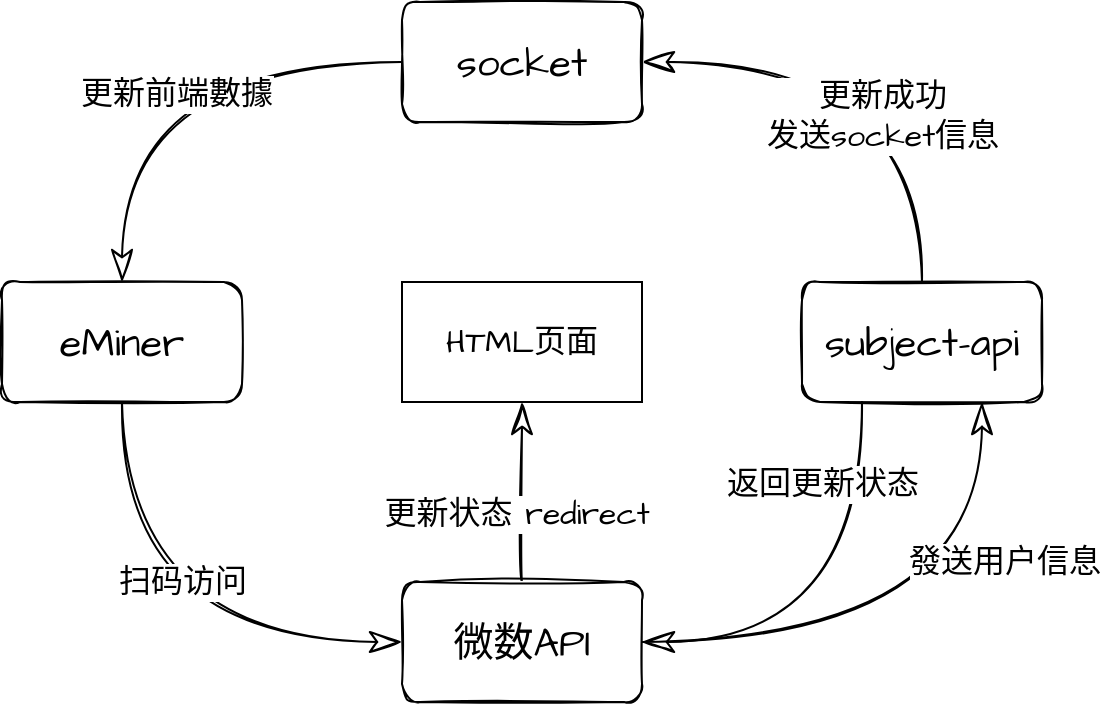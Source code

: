<mxfile version="20.2.3" type="github">
  <diagram id="H5zbHT6_dlPMBUSok4gz" name="第 1 页">
    <mxGraphModel dx="970" dy="497" grid="1" gridSize="10" guides="1" tooltips="1" connect="1" arrows="1" fold="1" page="1" pageScale="1" pageWidth="827" pageHeight="1169" math="0" shadow="0">
      <root>
        <mxCell id="0" />
        <mxCell id="1" parent="0" />
        <mxCell id="vefPi8kiDC_iZ1Ip9O_G-5" style="sketch=1;hachureGap=4;orthogonalLoop=1;jettySize=auto;html=1;exitX=0.5;exitY=1;exitDx=0;exitDy=0;entryX=0;entryY=0.5;entryDx=0;entryDy=0;fontFamily=Architects Daughter;fontSource=https%3A%2F%2Ffonts.googleapis.com%2Fcss%3Ffamily%3DArchitects%2BDaughter;fontSize=16;endArrow=classicThin;startSize=14;endSize=14;sourcePerimeterSpacing=8;targetPerimeterSpacing=8;edgeStyle=orthogonalEdgeStyle;curved=1;startArrow=none;startFill=0;endFill=0;" parent="1" source="vefPi8kiDC_iZ1Ip9O_G-2" target="vefPi8kiDC_iZ1Ip9O_G-4" edge="1">
          <mxGeometry relative="1" as="geometry" />
        </mxCell>
        <mxCell id="69dpRHGbD6YFCud_h_4v-3" value="扫码访问" style="edgeLabel;html=1;align=center;verticalAlign=middle;resizable=0;points=[];fontFamily=Architects Daughter;fontSource=https%3A%2F%2Ffonts.googleapis.com%2Fcss%3Ffamily%3DArchitects%2BDaughter;fontSize=16;" parent="vefPi8kiDC_iZ1Ip9O_G-5" vertex="1" connectable="0">
          <mxGeometry x="0.006" y="-3" relative="1" as="geometry">
            <mxPoint x="19" y="-33" as="offset" />
          </mxGeometry>
        </mxCell>
        <mxCell id="vefPi8kiDC_iZ1Ip9O_G-2" value="eMiner" style="rounded=1;whiteSpace=wrap;html=1;sketch=1;hachureGap=4;fontFamily=Architects Daughter;fontSource=https%3A%2F%2Ffonts.googleapis.com%2Fcss%3Ffamily%3DArchitects%2BDaughter;fontSize=20;" parent="1" vertex="1">
          <mxGeometry x="80" y="280" width="120" height="60" as="geometry" />
        </mxCell>
        <mxCell id="vefPi8kiDC_iZ1Ip9O_G-3" value="subject-api" style="rounded=1;whiteSpace=wrap;html=1;sketch=1;hachureGap=4;fontFamily=Architects Daughter;fontSource=https%3A%2F%2Ffonts.googleapis.com%2Fcss%3Ffamily%3DArchitects%2BDaughter;fontSize=20;" parent="1" vertex="1">
          <mxGeometry x="480" y="280" width="120" height="60" as="geometry" />
        </mxCell>
        <mxCell id="69dpRHGbD6YFCud_h_4v-4" style="edgeStyle=orthogonalEdgeStyle;rounded=1;orthogonalLoop=1;jettySize=auto;html=1;exitX=1;exitY=0.5;exitDx=0;exitDy=0;curved=1;endArrow=classicThin;fontSize=16;fontFamily=Architects Daughter;sketch=1;hachureGap=4;fontSource=https%3A%2F%2Ffonts.googleapis.com%2Fcss%3Ffamily%3DArchitects%2BDaughter;startSize=14;endSize=14;sourcePerimeterSpacing=8;targetPerimeterSpacing=8;startArrow=none;startFill=0;endFill=0;entryX=0.75;entryY=1;entryDx=0;entryDy=0;" parent="1" source="vefPi8kiDC_iZ1Ip9O_G-4" target="vefPi8kiDC_iZ1Ip9O_G-3" edge="1">
          <mxGeometry relative="1" as="geometry">
            <mxPoint x="610" y="300" as="targetPoint" />
          </mxGeometry>
        </mxCell>
        <mxCell id="69dpRHGbD6YFCud_h_4v-5" value="發送用户信息" style="edgeLabel;html=1;align=center;verticalAlign=middle;resizable=0;points=[];fontSize=16;fontFamily=Architects Daughter;fontColor=default;" parent="69dpRHGbD6YFCud_h_4v-4" vertex="1" connectable="0">
          <mxGeometry x="-0.011" y="16" relative="1" as="geometry">
            <mxPoint x="37" y="-24" as="offset" />
          </mxGeometry>
        </mxCell>
        <mxCell id="69dpRHGbD6YFCud_h_4v-14" style="edgeStyle=orthogonalEdgeStyle;shape=connector;curved=1;rounded=1;sketch=1;hachureGap=4;orthogonalLoop=1;jettySize=auto;html=1;exitX=0.5;exitY=0;exitDx=0;exitDy=0;labelBackgroundColor=default;fontFamily=Architects Daughter;fontSource=https%3A%2F%2Ffonts.googleapis.com%2Fcss%3Ffamily%3DArchitects%2BDaughter;fontSize=16;fontColor=default;startArrow=none;startFill=0;endArrow=classicThin;endFill=0;startSize=14;endSize=14;sourcePerimeterSpacing=8;targetPerimeterSpacing=8;strokeColor=default;entryX=0.5;entryY=1;entryDx=0;entryDy=0;" parent="1" source="vefPi8kiDC_iZ1Ip9O_G-4" target="69dpRHGbD6YFCud_h_4v-15" edge="1">
          <mxGeometry relative="1" as="geometry">
            <mxPoint x="360" y="370" as="targetPoint" />
          </mxGeometry>
        </mxCell>
        <mxCell id="69dpRHGbD6YFCud_h_4v-17" value="更新状态 redirect" style="edgeLabel;html=1;align=center;verticalAlign=middle;resizable=0;points=[];fontSize=16;fontFamily=Architects Daughter;fontColor=default;" parent="69dpRHGbD6YFCud_h_4v-14" vertex="1" connectable="0">
          <mxGeometry x="-0.229" y="3" relative="1" as="geometry">
            <mxPoint as="offset" />
          </mxGeometry>
        </mxCell>
        <mxCell id="vefPi8kiDC_iZ1Ip9O_G-4" value="微数API" style="rounded=1;whiteSpace=wrap;html=1;sketch=1;hachureGap=4;fontFamily=Architects Daughter;fontSource=https%3A%2F%2Ffonts.googleapis.com%2Fcss%3Ffamily%3DArchitects%2BDaughter;fontSize=20;" parent="1" vertex="1">
          <mxGeometry x="280" y="430" width="120" height="60" as="geometry" />
        </mxCell>
        <mxCell id="69dpRHGbD6YFCud_h_4v-9" value="更新成功&lt;br&gt;发送socket信息" style="edgeStyle=orthogonalEdgeStyle;shape=connector;curved=1;rounded=1;sketch=1;hachureGap=4;orthogonalLoop=1;jettySize=auto;html=1;labelBackgroundColor=default;fontFamily=Architects Daughter;fontSource=https%3A%2F%2Ffonts.googleapis.com%2Fcss%3Ffamily%3DArchitects%2BDaughter;fontSize=16;fontColor=default;startArrow=none;startFill=0;endArrow=classicThin;endFill=0;startSize=14;endSize=14;sourcePerimeterSpacing=8;targetPerimeterSpacing=8;strokeColor=default;entryX=1;entryY=0.5;entryDx=0;entryDy=0;exitX=0.5;exitY=0;exitDx=0;exitDy=0;" parent="1" source="vefPi8kiDC_iZ1Ip9O_G-3" target="kcnezQiw22nbMT_aAyGr-4" edge="1">
          <mxGeometry x="-0.333" y="20" relative="1" as="geometry">
            <mxPoint x="620" y="200" as="sourcePoint" />
            <mxPoint x="310" y="240" as="targetPoint" />
            <mxPoint as="offset" />
          </mxGeometry>
        </mxCell>
        <mxCell id="69dpRHGbD6YFCud_h_4v-12" style="edgeStyle=orthogonalEdgeStyle;shape=connector;curved=1;rounded=1;sketch=1;hachureGap=4;orthogonalLoop=1;jettySize=auto;html=1;exitX=0.25;exitY=1;exitDx=0;exitDy=0;entryX=1;entryY=0.5;entryDx=0;entryDy=0;labelBackgroundColor=default;fontFamily=Architects Daughter;fontSource=https%3A%2F%2Ffonts.googleapis.com%2Fcss%3Ffamily%3DArchitects%2BDaughter;fontSize=16;fontColor=default;startArrow=none;startFill=0;endArrow=classicThin;endFill=0;startSize=14;endSize=14;sourcePerimeterSpacing=8;targetPerimeterSpacing=8;strokeColor=default;" parent="1" source="vefPi8kiDC_iZ1Ip9O_G-3" target="vefPi8kiDC_iZ1Ip9O_G-4" edge="1">
          <mxGeometry relative="1" as="geometry">
            <mxPoint x="550" y="300" as="sourcePoint" />
          </mxGeometry>
        </mxCell>
        <mxCell id="69dpRHGbD6YFCud_h_4v-13" value="返回更新状态" style="edgeLabel;html=1;align=center;verticalAlign=middle;resizable=0;points=[];fontSize=16;fontFamily=Architects Daughter;fontColor=default;" parent="69dpRHGbD6YFCud_h_4v-12" vertex="1" connectable="0">
          <mxGeometry x="-0.615" y="-2" relative="1" as="geometry">
            <mxPoint x="-18" y="-4" as="offset" />
          </mxGeometry>
        </mxCell>
        <mxCell id="69dpRHGbD6YFCud_h_4v-15" value="HTML页面" style="rounded=0;whiteSpace=wrap;html=1;fontFamily=Architects Daughter;fontSource=https%3A%2F%2Ffonts.googleapis.com%2Fcss%3Ffamily%3DArchitects%2BDaughter;fontSize=16;fontColor=default;" parent="1" vertex="1">
          <mxGeometry x="280" y="280" width="120" height="60" as="geometry" />
        </mxCell>
        <mxCell id="kcnezQiw22nbMT_aAyGr-6" style="edgeStyle=orthogonalEdgeStyle;shape=connector;curved=1;rounded=1;sketch=1;hachureGap=4;orthogonalLoop=1;jettySize=auto;html=1;exitX=0;exitY=0.5;exitDx=0;exitDy=0;entryX=0.5;entryY=0;entryDx=0;entryDy=0;labelBackgroundColor=default;fontFamily=Architects Daughter;fontSource=https%3A%2F%2Ffonts.googleapis.com%2Fcss%3Ffamily%3DArchitects%2BDaughter;fontSize=16;fontColor=default;startArrow=none;startFill=0;endArrow=classicThin;endFill=0;startSize=14;endSize=14;sourcePerimeterSpacing=8;targetPerimeterSpacing=8;strokeColor=default;" edge="1" parent="1" source="kcnezQiw22nbMT_aAyGr-4" target="vefPi8kiDC_iZ1Ip9O_G-2">
          <mxGeometry relative="1" as="geometry" />
        </mxCell>
        <mxCell id="kcnezQiw22nbMT_aAyGr-7" value="更新前端數據" style="edgeLabel;html=1;align=center;verticalAlign=middle;resizable=0;points=[];fontSize=16;fontFamily=Architects Daughter;fontColor=default;" vertex="1" connectable="0" parent="kcnezQiw22nbMT_aAyGr-6">
          <mxGeometry x="0.249" y="27" relative="1" as="geometry">
            <mxPoint as="offset" />
          </mxGeometry>
        </mxCell>
        <mxCell id="kcnezQiw22nbMT_aAyGr-4" value="socket" style="rounded=1;whiteSpace=wrap;html=1;sketch=1;hachureGap=4;fontFamily=Architects Daughter;fontSource=https%3A%2F%2Ffonts.googleapis.com%2Fcss%3Ffamily%3DArchitects%2BDaughter;fontSize=20;" vertex="1" parent="1">
          <mxGeometry x="280" y="140" width="120" height="60" as="geometry" />
        </mxCell>
      </root>
    </mxGraphModel>
  </diagram>
</mxfile>
